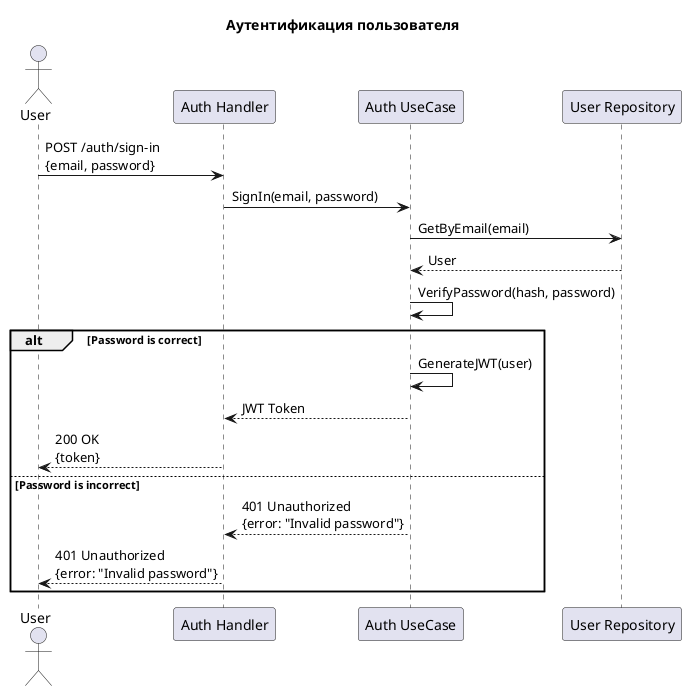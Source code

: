 @startuml

title Аутентификация пользователя

actor User as user
participant "Auth Handler" as handler
participant "Auth UseCase" as usecase
participant "User Repository" as repo

user -> handler: POST /auth/sign-in\n{email, password}
handler -> usecase: SignIn(email, password)
usecase -> repo: GetByEmail(email)
repo --> usecase: User
usecase -> usecase: VerifyPassword(hash, password)
alt Password is correct
    usecase -> usecase: GenerateJWT(user)
    usecase --> handler: JWT Token
    handler --> user: 200 OK\n{token}
else Password is incorrect
    usecase --> handler: 401 Unauthorized\n{error: "Invalid password"}
    handler --> user: 401 Unauthorized\n{error: "Invalid password"}
end

@enduml